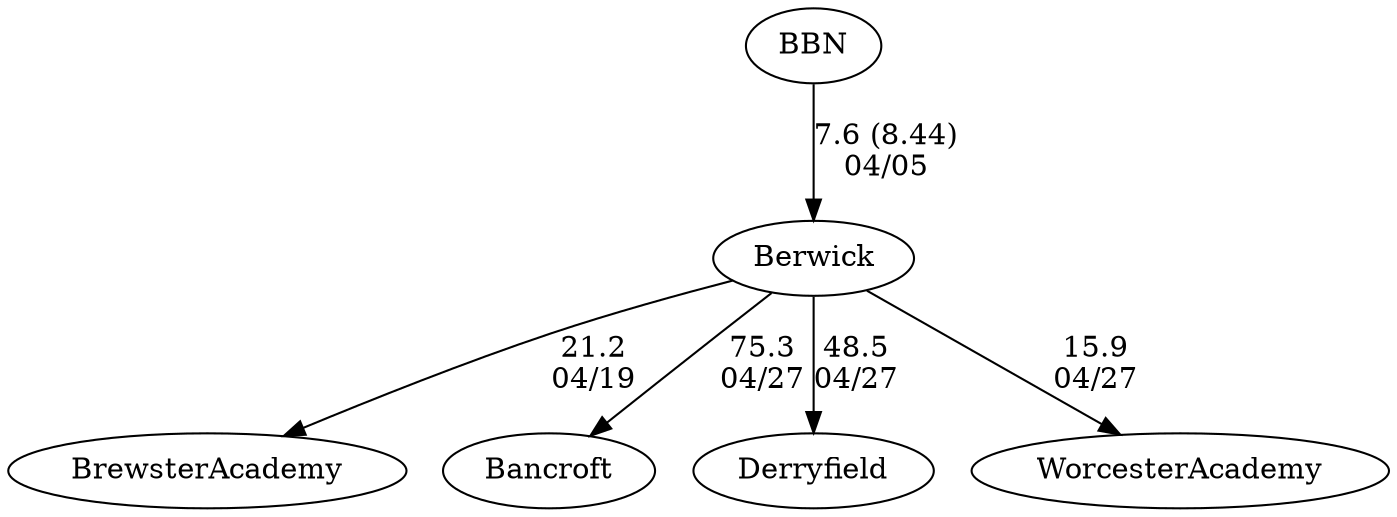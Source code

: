 digraph boys1foursBerwick {BrewsterAcademy [URL="boys1foursBerwickBrewsterAcademy.html"];Bancroft [URL="boys1foursBerwickBancroft.html"];Berwick [URL="boys1foursBerwickBerwick.html"];BBN [URL="boys1foursBerwickBBN.html"];Derryfield [URL="boys1foursBerwickDerryfield.html"];WorcesterAcademy [URL="boys1foursBerwickWorcesterAcademy.html"];BBN -> Berwick[label="7.6 (8.44)
04/05", weight="93", tooltip="NEIRA Boys & Girls Fours,BB&N vs. Berwick Academy			
Distance: 1350 Conditions: Overall very good conditions and flat water. Very slight cross wind but consistent for all races. Thanks to Berwick for making the trip!
None", URL="https://www.row2k.com/results/resultspage.cfm?UID=CE456225129ACDB361E1BEAB29CB57A4&cat=5", random="random"]; 
Berwick -> BrewsterAcademy[label="21.2
04/19", weight="79", tooltip="NEIRA Boys & Girls Fours,Dublin School, Berwick Academy, Brewster Academy			
Distance: 1400m'ish
None", URL="https://www.row2k.com/results/resultspage.cfm?UID=F633B39B972009BAAE9DBEA29158C86C&cat=5", random="random"]; 
Berwick -> WorcesterAcademy[label="15.9
04/27", weight="85", tooltip="NEIRA Boys Fours, Worcester Academy vs. Berwick Academy, Derryfield, Bancroft			
Distance: 1500 meters Conditions: Strong cross/tailwind throughout races.
None", URL="https://www.row2k.com/results/resultspage.cfm?UID=1808367AD98242D8BD57C6BB7F9BC019&cat=1", random="random"]; 
Berwick -> Derryfield[label="48.5
04/27", weight="52", tooltip="NEIRA Boys Fours, Worcester Academy vs. Berwick Academy, Derryfield, Bancroft			
Distance: 1500 meters Conditions: Strong cross/tailwind throughout races.
None", URL="https://www.row2k.com/results/resultspage.cfm?UID=1808367AD98242D8BD57C6BB7F9BC019&cat=1", random="random"]; 
Berwick -> Bancroft[label="75.3
04/27", weight="25", tooltip="NEIRA Boys Fours, Worcester Academy vs. Berwick Academy, Derryfield, Bancroft			
Distance: 1500 meters Conditions: Strong cross/tailwind throughout races.
None", URL="https://www.row2k.com/results/resultspage.cfm?UID=1808367AD98242D8BD57C6BB7F9BC019&cat=1", random="random"]}